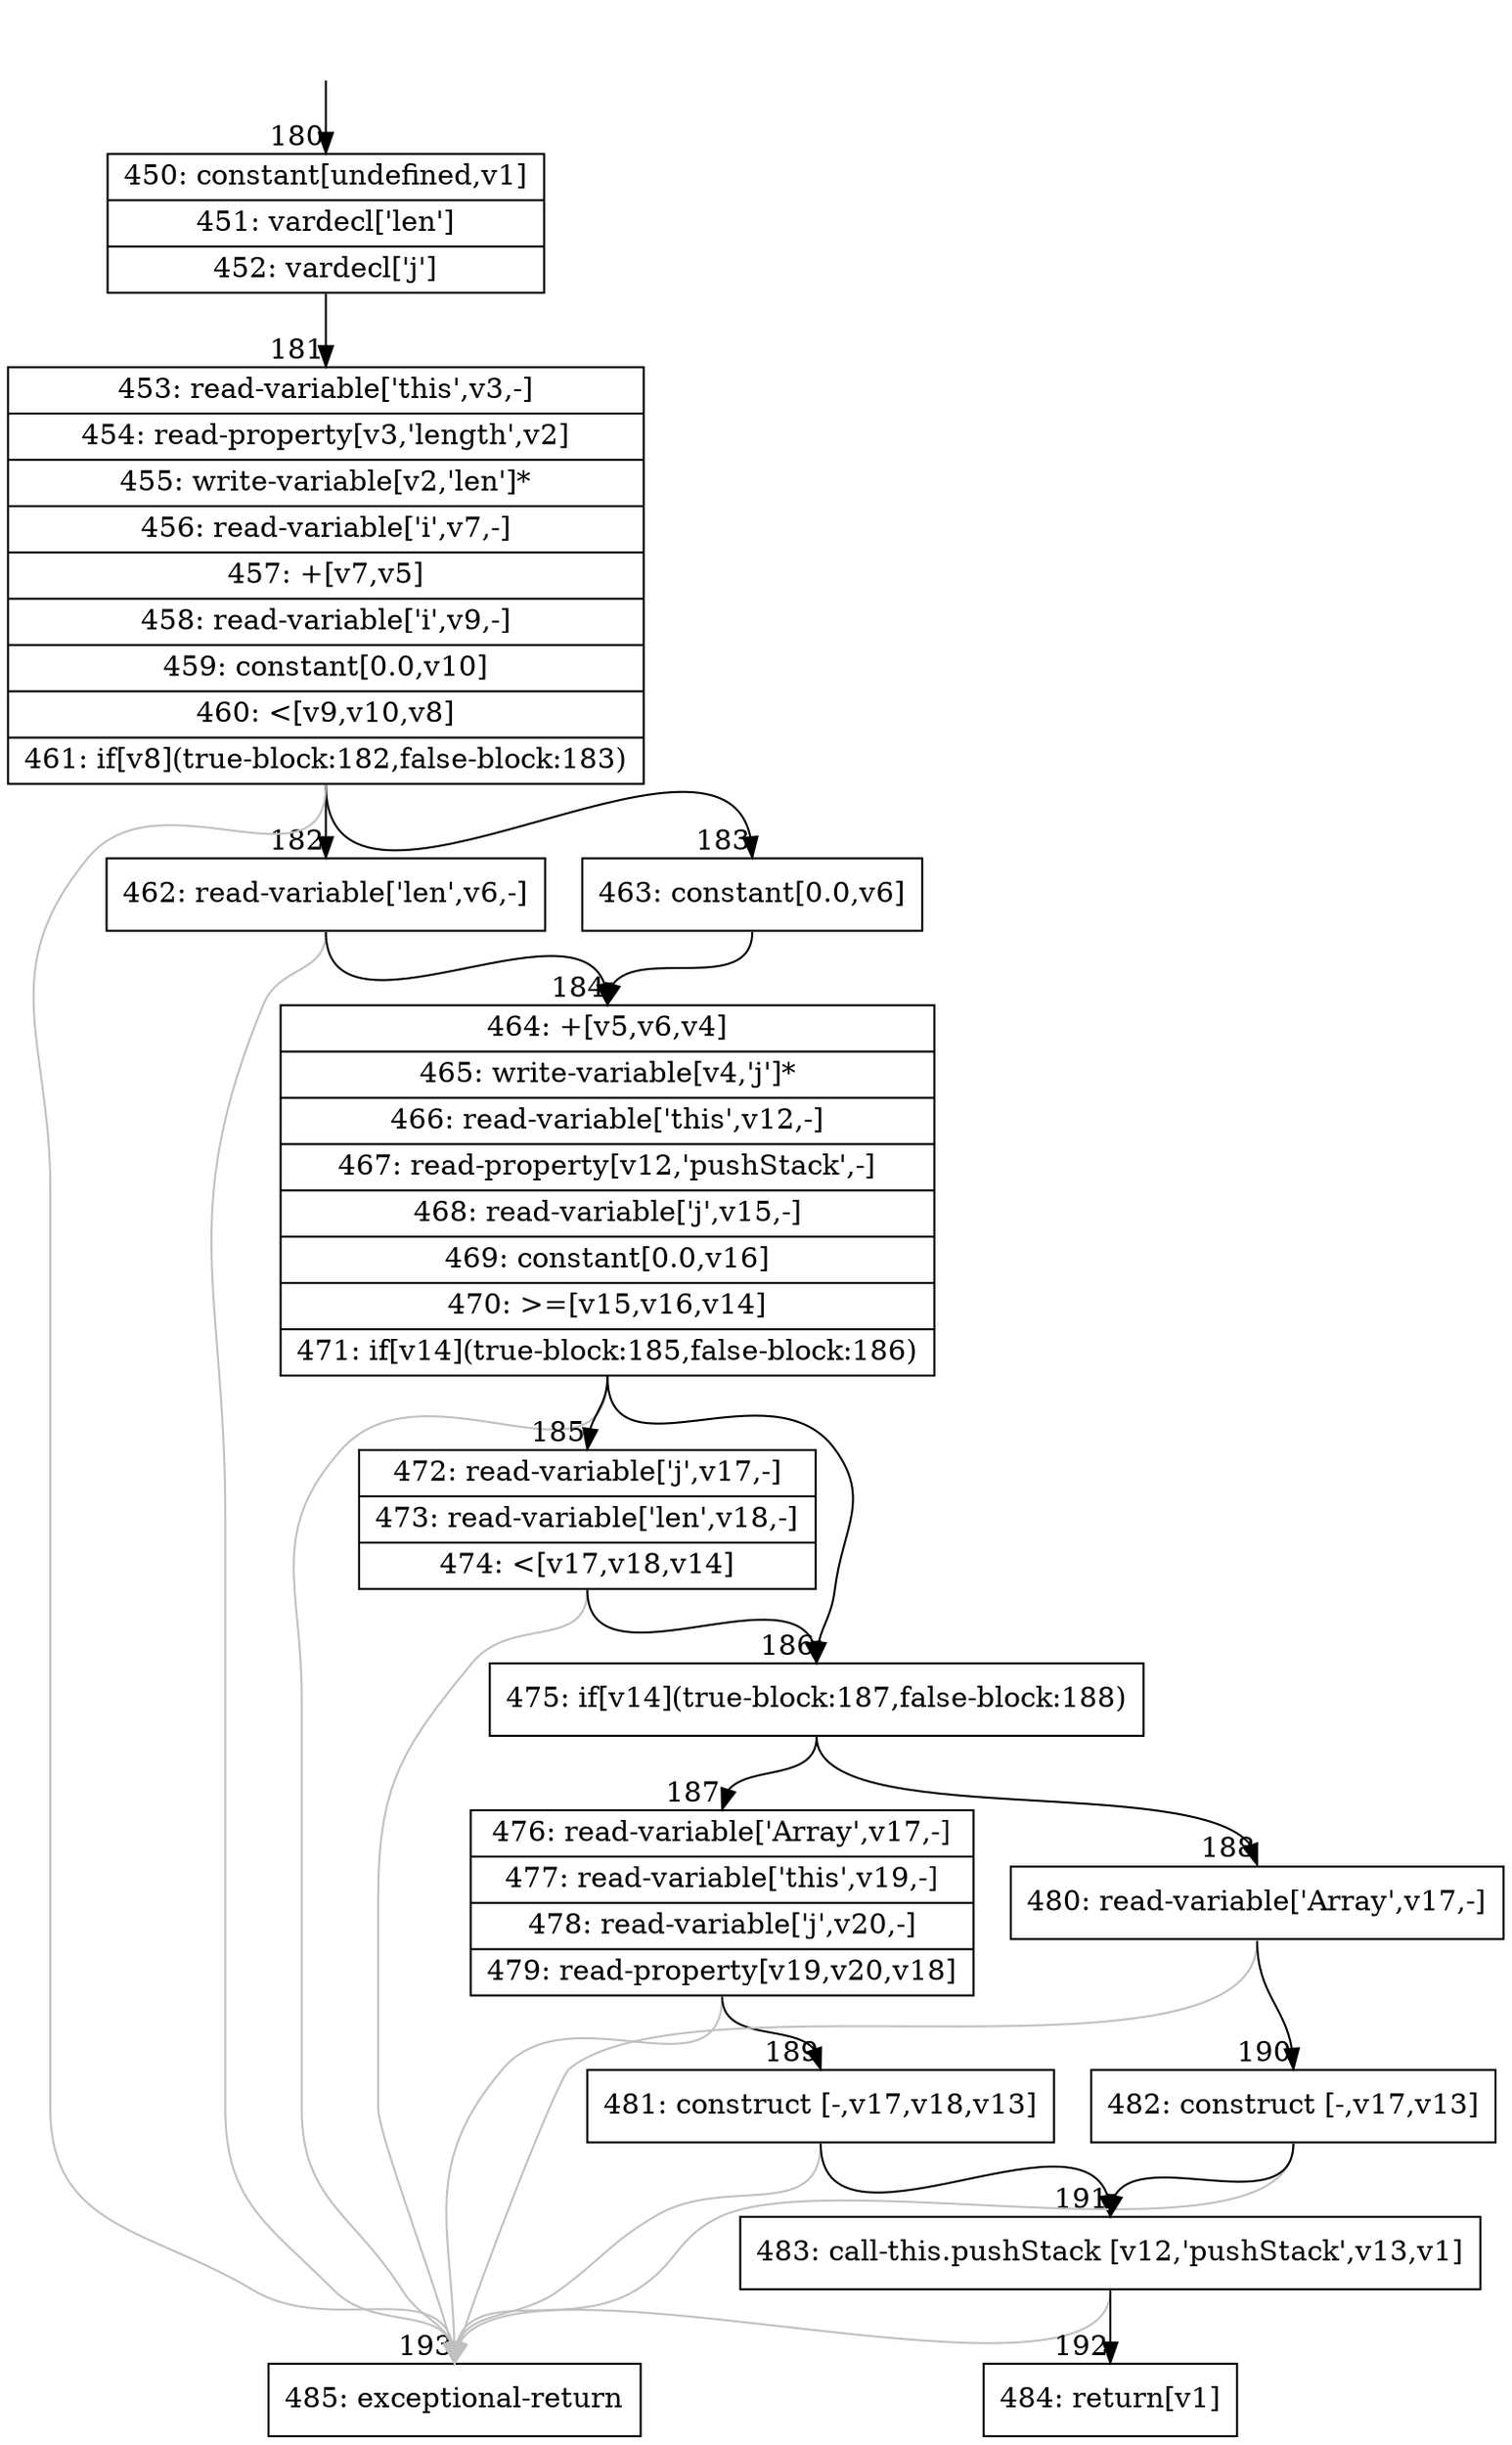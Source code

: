 digraph {
rankdir="TD"
BB_entry16[shape=none,label=""];
BB_entry16 -> BB180 [tailport=s, headport=n, headlabel="    180"]
BB180 [shape=record label="{450: constant[undefined,v1]|451: vardecl['len']|452: vardecl['j']}" ] 
BB180 -> BB181 [tailport=s, headport=n, headlabel="      181"]
BB181 [shape=record label="{453: read-variable['this',v3,-]|454: read-property[v3,'length',v2]|455: write-variable[v2,'len']*|456: read-variable['i',v7,-]|457: +[v7,v5]|458: read-variable['i',v9,-]|459: constant[0.0,v10]|460: \<[v9,v10,v8]|461: if[v8](true-block:182,false-block:183)}" ] 
BB181 -> BB182 [tailport=s, headport=n, headlabel="      182"]
BB181 -> BB183 [tailport=s, headport=n, headlabel="      183"]
BB181 -> BB193 [tailport=s, headport=n, color=gray, headlabel="      193"]
BB182 [shape=record label="{462: read-variable['len',v6,-]}" ] 
BB182 -> BB184 [tailport=s, headport=n, headlabel="      184"]
BB182 -> BB193 [tailport=s, headport=n, color=gray]
BB183 [shape=record label="{463: constant[0.0,v6]}" ] 
BB183 -> BB184 [tailport=s, headport=n]
BB184 [shape=record label="{464: +[v5,v6,v4]|465: write-variable[v4,'j']*|466: read-variable['this',v12,-]|467: read-property[v12,'pushStack',-]|468: read-variable['j',v15,-]|469: constant[0.0,v16]|470: \>=[v15,v16,v14]|471: if[v14](true-block:185,false-block:186)}" ] 
BB184 -> BB186 [tailport=s, headport=n, headlabel="      186"]
BB184 -> BB185 [tailport=s, headport=n, headlabel="      185"]
BB184 -> BB193 [tailport=s, headport=n, color=gray]
BB185 [shape=record label="{472: read-variable['j',v17,-]|473: read-variable['len',v18,-]|474: \<[v17,v18,v14]}" ] 
BB185 -> BB186 [tailport=s, headport=n]
BB185 -> BB193 [tailport=s, headport=n, color=gray]
BB186 [shape=record label="{475: if[v14](true-block:187,false-block:188)}" ] 
BB186 -> BB187 [tailport=s, headport=n, headlabel="      187"]
BB186 -> BB188 [tailport=s, headport=n, headlabel="      188"]
BB187 [shape=record label="{476: read-variable['Array',v17,-]|477: read-variable['this',v19,-]|478: read-variable['j',v20,-]|479: read-property[v19,v20,v18]}" ] 
BB187 -> BB189 [tailport=s, headport=n, headlabel="      189"]
BB187 -> BB193 [tailport=s, headport=n, color=gray]
BB188 [shape=record label="{480: read-variable['Array',v17,-]}" ] 
BB188 -> BB190 [tailport=s, headport=n, headlabel="      190"]
BB188 -> BB193 [tailport=s, headport=n, color=gray]
BB189 [shape=record label="{481: construct [-,v17,v18,v13]}" ] 
BB189 -> BB191 [tailport=s, headport=n, headlabel="      191"]
BB189 -> BB193 [tailport=s, headport=n, color=gray]
BB190 [shape=record label="{482: construct [-,v17,v13]}" ] 
BB190 -> BB191 [tailport=s, headport=n]
BB190 -> BB193 [tailport=s, headport=n, color=gray]
BB191 [shape=record label="{483: call-this.pushStack [v12,'pushStack',v13,v1]}" ] 
BB191 -> BB192 [tailport=s, headport=n, headlabel="      192"]
BB191 -> BB193 [tailport=s, headport=n, color=gray]
BB192 [shape=record label="{484: return[v1]}" ] 
BB193 [shape=record label="{485: exceptional-return}" ] 
}
